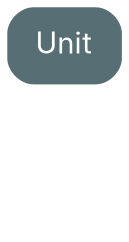 digraph {
    bgcolor=transparent

    // Default theme: enabled
    node[shape="rectangle" style="rounded,filled" color="#586E75" fillcolor="#586E75" fontcolor="#ffffff" fontname="Inter,Arial"]
    edge [color="#586E75" fontcolor="#000000" fontname="Inter,Arial" fontsize=11]

    value[label="()" fillcolor="#ffffff" fontcolor="#586E75" style=invis]
    Unit -> value[style=invis]
}
